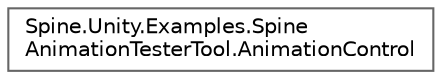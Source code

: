 digraph "类继承关系图"
{
 // LATEX_PDF_SIZE
  bgcolor="transparent";
  edge [fontname=Helvetica,fontsize=10,labelfontname=Helvetica,labelfontsize=10];
  node [fontname=Helvetica,fontsize=10,shape=box,height=0.2,width=0.4];
  rankdir="LR";
  Node0 [id="Node000000",label="Spine.Unity.Examples.Spine\lAnimationTesterTool.AnimationControl",height=0.2,width=0.4,color="grey40", fillcolor="white", style="filled",URL="$struct_spine_1_1_unity_1_1_examples_1_1_spine_animation_tester_tool_1_1_animation_control.html",tooltip=" "];
}

